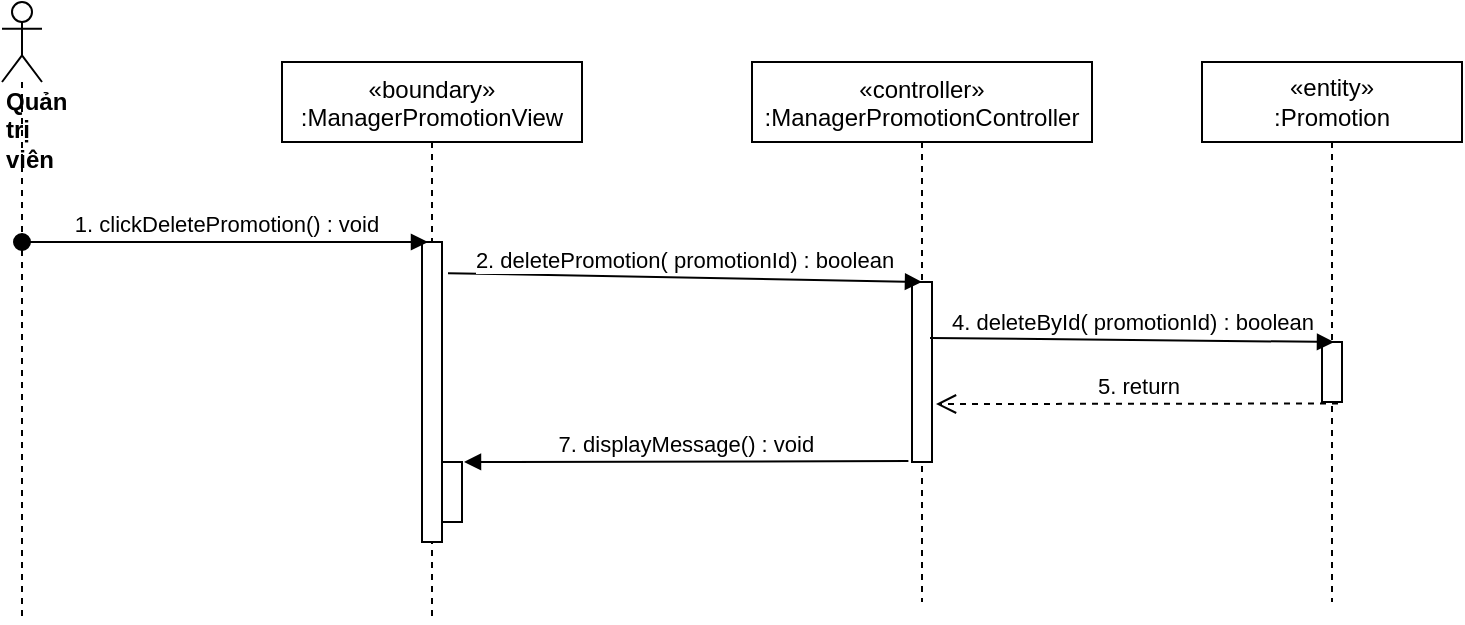 <mxfile version="14.7.0" type="device"><diagram id="kgpKYQtTHZ0yAKxKKP6v" name="Page-1"><mxGraphModel dx="1108" dy="425" grid="1" gridSize="10" guides="1" tooltips="1" connect="1" arrows="1" fold="1" page="1" pageScale="1" pageWidth="850" pageHeight="1100" math="0" shadow="0"><root><mxCell id="0"/><mxCell id="1" parent="0"/><mxCell id="t5bedrNZscvMHfTXMLGb-1" value="«boundary»&#10;:ManagerPromotionView" style="shape=umlLifeline;perimeter=lifelinePerimeter;container=1;collapsible=0;recursiveResize=0;rounded=0;shadow=0;strokeWidth=1;" parent="1" vertex="1"><mxGeometry x="190" y="80" width="150" height="280" as="geometry"/></mxCell><mxCell id="t5bedrNZscvMHfTXMLGb-2" value="" style="html=1;points=[];perimeter=orthogonalPerimeter;" parent="t5bedrNZscvMHfTXMLGb-1" vertex="1"><mxGeometry x="70" y="90" width="10" height="150" as="geometry"/></mxCell><mxCell id="t5bedrNZscvMHfTXMLGb-3" value="«controller»&#10;:ManagerPromotionController" style="shape=umlLifeline;perimeter=lifelinePerimeter;container=1;collapsible=0;recursiveResize=0;rounded=0;shadow=0;strokeWidth=1;size=40;" parent="1" vertex="1"><mxGeometry x="425" y="80" width="170" height="270" as="geometry"/></mxCell><mxCell id="t5bedrNZscvMHfTXMLGb-4" value="" style="points=[];perimeter=orthogonalPerimeter;rounded=0;shadow=0;strokeWidth=1;" parent="t5bedrNZscvMHfTXMLGb-3" vertex="1"><mxGeometry x="80" y="110" width="10" height="90" as="geometry"/></mxCell><mxCell id="t5bedrNZscvMHfTXMLGb-5" value="&lt;div&gt;&lt;b&gt;Quản trị viên&lt;/b&gt;&lt;/div&gt;" style="shape=umlLifeline;participant=umlActor;perimeter=lifelinePerimeter;whiteSpace=wrap;html=1;container=1;collapsible=0;recursiveResize=0;verticalAlign=top;spacingTop=36;outlineConnect=0;align=left;" parent="1" vertex="1"><mxGeometry x="50" y="50" width="20" height="310" as="geometry"/></mxCell><mxCell id="t5bedrNZscvMHfTXMLGb-8" value="1. clickDeletePromotion() : void" style="html=1;verticalAlign=bottom;startArrow=oval;startFill=1;endArrow=block;startSize=8;entryX=0.3;entryY=0;entryDx=0;entryDy=0;entryPerimeter=0;" parent="1" source="t5bedrNZscvMHfTXMLGb-5" target="t5bedrNZscvMHfTXMLGb-2" edge="1"><mxGeometry width="60" relative="1" as="geometry"><mxPoint x="400" y="230" as="sourcePoint"/><mxPoint x="283" y="160" as="targetPoint"/></mxGeometry></mxCell><mxCell id="t5bedrNZscvMHfTXMLGb-9" value="2. deletePromotion( promotionId) : boolean" style="html=1;verticalAlign=bottom;endArrow=block;entryX=0.5;entryY=0;entryDx=0;entryDy=0;entryPerimeter=0;exitX=1.3;exitY=0.104;exitDx=0;exitDy=0;exitPerimeter=0;" parent="1" source="t5bedrNZscvMHfTXMLGb-2" target="t5bedrNZscvMHfTXMLGb-4" edge="1"><mxGeometry width="80" relative="1" as="geometry"><mxPoint x="298.0" y="370" as="sourcePoint"/><mxPoint x="470" y="330" as="targetPoint"/></mxGeometry></mxCell><mxCell id="t5bedrNZscvMHfTXMLGb-10" value="&lt;span&gt;«entity»&lt;br&gt;&lt;/span&gt;:Promotion" style="shape=umlLifeline;perimeter=lifelinePerimeter;whiteSpace=wrap;html=1;container=1;collapsible=0;recursiveResize=0;outlineConnect=0;" parent="1" vertex="1"><mxGeometry x="650" y="80" width="130" height="270" as="geometry"/></mxCell><mxCell id="t5bedrNZscvMHfTXMLGb-11" value="" style="points=[];perimeter=orthogonalPerimeter;rounded=0;shadow=0;strokeWidth=1;" parent="t5bedrNZscvMHfTXMLGb-10" vertex="1"><mxGeometry x="60" y="140" width="10" height="30" as="geometry"/></mxCell><mxCell id="t5bedrNZscvMHfTXMLGb-14" value="4. deleteById( promotionId) : boolean" style="html=1;verticalAlign=bottom;endArrow=block;entryX=0.6;entryY=0;entryDx=0;entryDy=0;entryPerimeter=0;exitX=0.9;exitY=0.311;exitDx=0;exitDy=0;exitPerimeter=0;" parent="1" source="t5bedrNZscvMHfTXMLGb-4" target="t5bedrNZscvMHfTXMLGb-11" edge="1"><mxGeometry width="80" relative="1" as="geometry"><mxPoint x="752" y="242" as="sourcePoint"/><mxPoint x="840" y="430" as="targetPoint"/></mxGeometry></mxCell><mxCell id="t5bedrNZscvMHfTXMLGb-15" value="5. return" style="html=1;verticalAlign=bottom;endArrow=open;dashed=1;endSize=8;exitX=0.8;exitY=1.025;exitDx=0;exitDy=0;exitPerimeter=0;entryX=1.2;entryY=0.678;entryDx=0;entryDy=0;entryPerimeter=0;" parent="1" source="t5bedrNZscvMHfTXMLGb-11" target="t5bedrNZscvMHfTXMLGb-4" edge="1"><mxGeometry relative="1" as="geometry"><mxPoint x="840" y="430" as="sourcePoint"/><mxPoint x="750" y="273.25" as="targetPoint"/></mxGeometry></mxCell><mxCell id="t5bedrNZscvMHfTXMLGb-16" value="7. displayMessage() : void" style="verticalAlign=bottom;endArrow=block;shadow=0;strokeWidth=1;exitX=-0.18;exitY=0.995;exitDx=0;exitDy=0;exitPerimeter=0;entryX=1.1;entryY=0;entryDx=0;entryDy=0;entryPerimeter=0;" parent="1" source="t5bedrNZscvMHfTXMLGb-4" target="WWTgYGugmv8YeWs8Y3iK-2" edge="1"><mxGeometry relative="1" as="geometry"><mxPoint x="530" y="532" as="sourcePoint"/><mxPoint x="270" y="320" as="targetPoint"/></mxGeometry></mxCell><mxCell id="WWTgYGugmv8YeWs8Y3iK-2" value="" style="html=1;points=[];perimeter=orthogonalPerimeter;" parent="1" vertex="1"><mxGeometry x="270" y="280" width="10" height="30" as="geometry"/></mxCell></root></mxGraphModel></diagram></mxfile>
